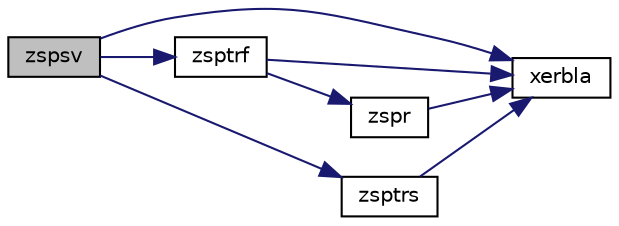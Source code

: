 digraph "zspsv"
{
 // LATEX_PDF_SIZE
  edge [fontname="Helvetica",fontsize="10",labelfontname="Helvetica",labelfontsize="10"];
  node [fontname="Helvetica",fontsize="10",shape=record];
  rankdir="LR";
  Node1 [label="zspsv",height=0.2,width=0.4,color="black", fillcolor="grey75", style="filled", fontcolor="black",tooltip="ZSPSV computes the solution to system of linear equations A * X = B for OTHER matrices"];
  Node1 -> Node2 [color="midnightblue",fontsize="10",style="solid",fontname="Helvetica"];
  Node2 [label="xerbla",height=0.2,width=0.4,color="black", fillcolor="white", style="filled",URL="$xerbla_8f.html#a377ee61015baf8dea7770b3a404b1c07",tooltip="XERBLA"];
  Node1 -> Node3 [color="midnightblue",fontsize="10",style="solid",fontname="Helvetica"];
  Node3 [label="zsptrf",height=0.2,width=0.4,color="black", fillcolor="white", style="filled",URL="$zsptrf_8f.html#a6d2227b7103ebbf998c1db174f99cd0d",tooltip="ZSPTRF"];
  Node3 -> Node2 [color="midnightblue",fontsize="10",style="solid",fontname="Helvetica"];
  Node3 -> Node4 [color="midnightblue",fontsize="10",style="solid",fontname="Helvetica"];
  Node4 [label="zspr",height=0.2,width=0.4,color="black", fillcolor="white", style="filled",URL="$zspr_8f.html#a7ff09c2e6461d2b2ee508ab4767ebbdd",tooltip="ZSPR performs the symmetrical rank-1 update of a complex symmetric packed matrix."];
  Node4 -> Node2 [color="midnightblue",fontsize="10",style="solid",fontname="Helvetica"];
  Node1 -> Node5 [color="midnightblue",fontsize="10",style="solid",fontname="Helvetica"];
  Node5 [label="zsptrs",height=0.2,width=0.4,color="black", fillcolor="white", style="filled",URL="$zsptrs_8f.html#ad7707b93da81b9fbe2e77e181da213ea",tooltip="ZSPTRS"];
  Node5 -> Node2 [color="midnightblue",fontsize="10",style="solid",fontname="Helvetica"];
}
